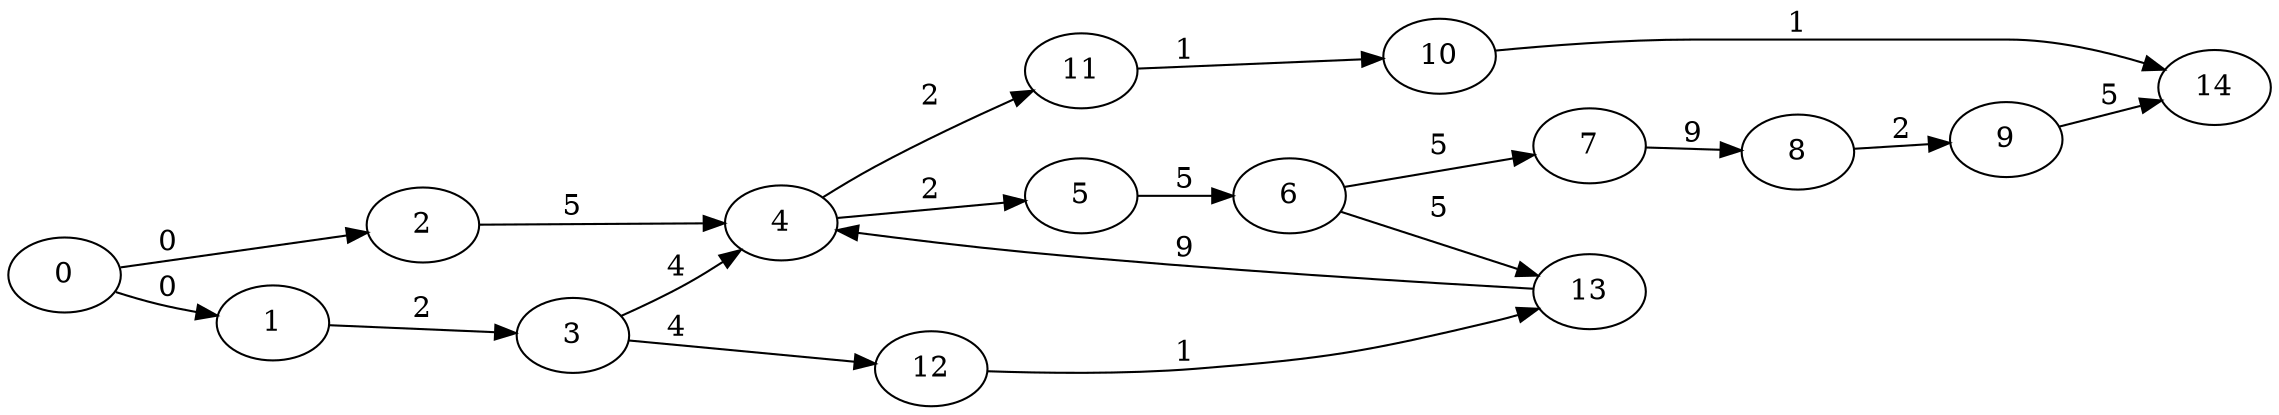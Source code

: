 digraph { rankdir=LR
    "1" -> "3" [label="2"] 
    "2" -> "4" [label="5"] 
    "3" -> "4" [label="4"] 
    "3" -> "12" [label="4"] 
    "4" -> "5" [label="2"] 
    "4" -> "11" [label="2"] 
    "5" -> "6" [label="5"] 
    "6" -> "7" [label="5"] 
    "6" -> "13" [label="5"] 
    "7" -> "8" [label="9"] 
    "8" -> "9" [label="2"] 
    "9" -> "14" [label="5"] 
    "10" -> "14" [label="1"] 
    "11" -> "10" [label="1"] 
    "12" -> "13" [label="1"] 
    "13" -> "4" [label="9"] 
    "0" -> "1" [label="0"] 
    "0" -> "2" [label="0"] 
}
